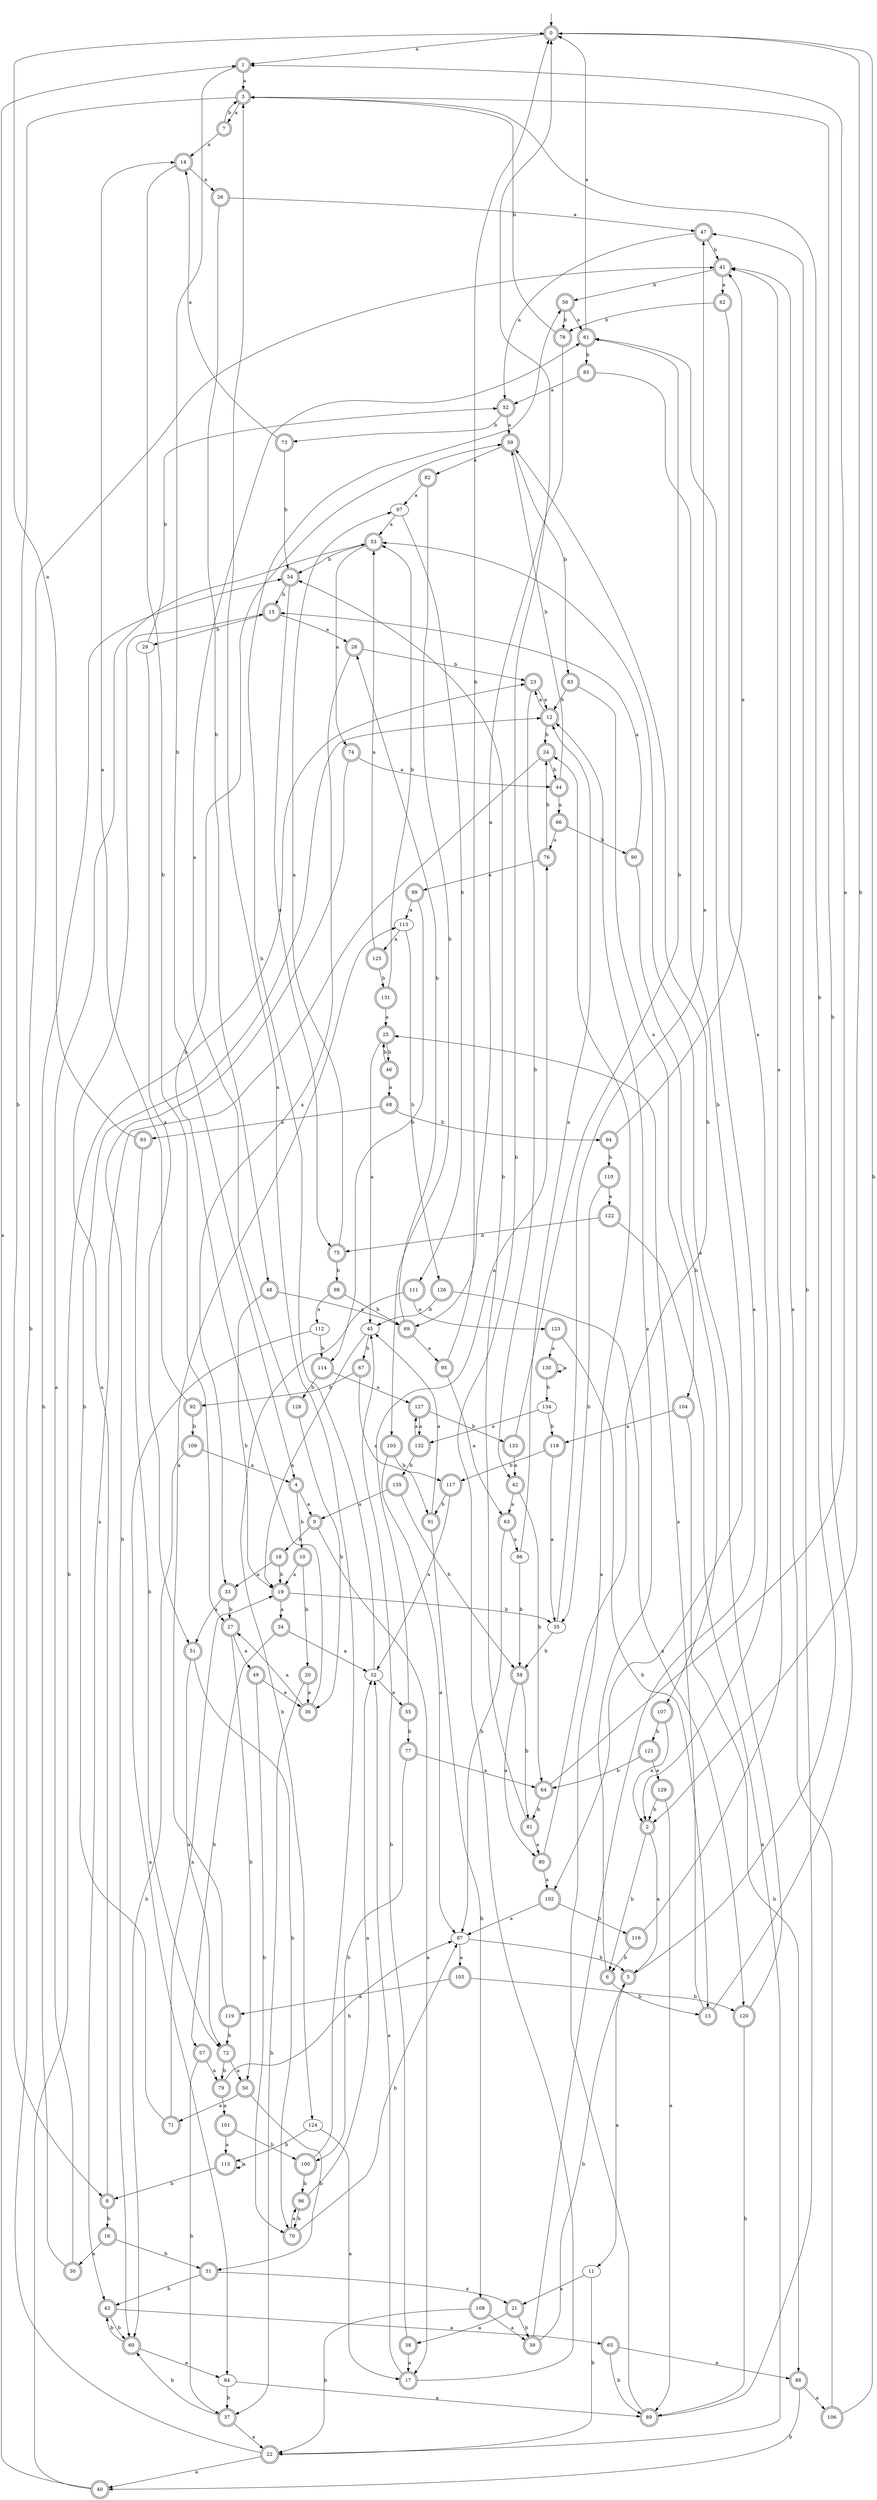 digraph RandomDFA {
  __start0 [label="", shape=none];
  __start0 -> 0 [label=""];
  0 [shape=circle] [shape=doublecircle]
  0 -> 1 [label="a"]
  0 -> 2 [label="b"]
  1 [shape=doublecircle]
  1 -> 3 [label="a"]
  1 -> 4 [label="b"]
  2 [shape=doublecircle]
  2 -> 5 [label="a"]
  2 -> 6 [label="b"]
  3 [shape=doublecircle]
  3 -> 7 [label="a"]
  3 -> 8 [label="b"]
  4 [shape=doublecircle]
  4 -> 9 [label="a"]
  4 -> 10 [label="b"]
  5 [shape=doublecircle]
  5 -> 11 [label="a"]
  5 -> 3 [label="b"]
  6 [shape=doublecircle]
  6 -> 12 [label="a"]
  6 -> 13 [label="b"]
  7 [shape=doublecircle]
  7 -> 14 [label="a"]
  7 -> 3 [label="b"]
  8 [shape=doublecircle]
  8 -> 15 [label="a"]
  8 -> 16 [label="b"]
  9 [shape=doublecircle]
  9 -> 17 [label="a"]
  9 -> 18 [label="b"]
  10 [shape=doublecircle]
  10 -> 19 [label="a"]
  10 -> 20 [label="b"]
  11
  11 -> 21 [label="a"]
  11 -> 22 [label="b"]
  12 [shape=doublecircle]
  12 -> 23 [label="a"]
  12 -> 24 [label="b"]
  13 [shape=doublecircle]
  13 -> 25 [label="a"]
  13 -> 3 [label="b"]
  14 [shape=doublecircle]
  14 -> 26 [label="a"]
  14 -> 27 [label="b"]
  15 [shape=doublecircle]
  15 -> 28 [label="a"]
  15 -> 29 [label="b"]
  16 [shape=doublecircle]
  16 -> 30 [label="a"]
  16 -> 31 [label="b"]
  17 [shape=doublecircle]
  17 -> 32 [label="a"]
  17 -> 0 [label="b"]
  18 [shape=doublecircle]
  18 -> 33 [label="a"]
  18 -> 19 [label="b"]
  19 [shape=doublecircle]
  19 -> 34 [label="a"]
  19 -> 35 [label="b"]
  20 [shape=doublecircle]
  20 -> 36 [label="a"]
  20 -> 37 [label="b"]
  21 [shape=doublecircle]
  21 -> 38 [label="a"]
  21 -> 39 [label="b"]
  22 [shape=doublecircle]
  22 -> 40 [label="a"]
  22 -> 41 [label="b"]
  23 [shape=doublecircle]
  23 -> 12 [label="a"]
  23 -> 42 [label="b"]
  24 [shape=doublecircle]
  24 -> 43 [label="a"]
  24 -> 44 [label="b"]
  25 [shape=doublecircle]
  25 -> 45 [label="a"]
  25 -> 46 [label="b"]
  26 [shape=doublecircle]
  26 -> 47 [label="a"]
  26 -> 48 [label="b"]
  27 [shape=doublecircle]
  27 -> 49 [label="a"]
  27 -> 50 [label="b"]
  28 [shape=doublecircle]
  28 -> 33 [label="a"]
  28 -> 23 [label="b"]
  29
  29 -> 51 [label="a"]
  29 -> 52 [label="b"]
  30 [shape=doublecircle]
  30 -> 53 [label="a"]
  30 -> 54 [label="b"]
  31 [shape=doublecircle]
  31 -> 21 [label="a"]
  31 -> 43 [label="b"]
  32
  32 -> 55 [label="a"]
  32 -> 56 [label="b"]
  33 [shape=doublecircle]
  33 -> 51 [label="a"]
  33 -> 27 [label="b"]
  34 [shape=doublecircle]
  34 -> 32 [label="a"]
  34 -> 57 [label="b"]
  35
  35 -> 47 [label="a"]
  35 -> 58 [label="b"]
  36 [shape=doublecircle]
  36 -> 27 [label="a"]
  36 -> 59 [label="b"]
  37 [shape=doublecircle]
  37 -> 22 [label="a"]
  37 -> 60 [label="b"]
  38 [shape=doublecircle]
  38 -> 17 [label="a"]
  38 -> 45 [label="b"]
  39 [shape=doublecircle]
  39 -> 61 [label="a"]
  39 -> 5 [label="b"]
  40 [shape=doublecircle]
  40 -> 1 [label="a"]
  40 -> 23 [label="b"]
  41 [shape=doublecircle]
  41 -> 62 [label="a"]
  41 -> 56 [label="b"]
  42 [shape=doublecircle]
  42 -> 63 [label="a"]
  42 -> 64 [label="b"]
  43 [shape=doublecircle]
  43 -> 65 [label="a"]
  43 -> 60 [label="b"]
  44 [shape=doublecircle]
  44 -> 66 [label="a"]
  44 -> 59 [label="b"]
  45
  45 -> 19 [label="a"]
  45 -> 67 [label="b"]
  46 [shape=doublecircle]
  46 -> 68 [label="a"]
  46 -> 25 [label="b"]
  47 [shape=doublecircle]
  47 -> 52 [label="a"]
  47 -> 41 [label="b"]
  48 [shape=doublecircle]
  48 -> 69 [label="a"]
  48 -> 19 [label="b"]
  49 [shape=doublecircle]
  49 -> 36 [label="a"]
  49 -> 70 [label="b"]
  50 [shape=doublecircle]
  50 -> 71 [label="a"]
  50 -> 31 [label="b"]
  51 [shape=doublecircle]
  51 -> 72 [label="a"]
  51 -> 70 [label="b"]
  52 [shape=doublecircle]
  52 -> 59 [label="a"]
  52 -> 73 [label="b"]
  53 [shape=doublecircle]
  53 -> 74 [label="a"]
  53 -> 54 [label="b"]
  54 [shape=doublecircle]
  54 -> 75 [label="a"]
  54 -> 15 [label="b"]
  55 [shape=doublecircle]
  55 -> 76 [label="a"]
  55 -> 77 [label="b"]
  56 [shape=doublecircle]
  56 -> 61 [label="a"]
  56 -> 78 [label="b"]
  57 [shape=doublecircle]
  57 -> 79 [label="a"]
  57 -> 37 [label="b"]
  58 [shape=doublecircle]
  58 -> 80 [label="a"]
  58 -> 81 [label="b"]
  59 [shape=doublecircle]
  59 -> 82 [label="a"]
  59 -> 83 [label="b"]
  60 [shape=doublecircle]
  60 -> 84 [label="a"]
  60 -> 43 [label="b"]
  61 [shape=doublecircle]
  61 -> 0 [label="a"]
  61 -> 85 [label="b"]
  62 [shape=doublecircle]
  62 -> 2 [label="a"]
  62 -> 78 [label="b"]
  63 [shape=doublecircle]
  63 -> 86 [label="a"]
  63 -> 87 [label="b"]
  64 [shape=doublecircle]
  64 -> 1 [label="a"]
  64 -> 81 [label="b"]
  65 [shape=doublecircle]
  65 -> 88 [label="a"]
  65 -> 89 [label="b"]
  66 [shape=doublecircle]
  66 -> 76 [label="a"]
  66 -> 90 [label="b"]
  67 [shape=doublecircle]
  67 -> 91 [label="a"]
  67 -> 92 [label="b"]
  68 [shape=doublecircle]
  68 -> 93 [label="a"]
  68 -> 94 [label="b"]
  69 [shape=doublecircle]
  69 -> 95 [label="a"]
  69 -> 28 [label="b"]
  70 [shape=doublecircle]
  70 -> 96 [label="a"]
  70 -> 87 [label="b"]
  71 [shape=doublecircle]
  71 -> 19 [label="a"]
  71 -> 12 [label="b"]
  72 [shape=doublecircle]
  72 -> 50 [label="a"]
  72 -> 79 [label="b"]
  73 [shape=doublecircle]
  73 -> 14 [label="a"]
  73 -> 54 [label="b"]
  74 [shape=doublecircle]
  74 -> 44 [label="a"]
  74 -> 60 [label="b"]
  75 [shape=doublecircle]
  75 -> 97 [label="a"]
  75 -> 98 [label="b"]
  76 [shape=doublecircle]
  76 -> 99 [label="a"]
  76 -> 24 [label="b"]
  77 [shape=doublecircle]
  77 -> 64 [label="a"]
  77 -> 100 [label="b"]
  78 [shape=doublecircle]
  78 -> 69 [label="a"]
  78 -> 3 [label="b"]
  79 [shape=doublecircle]
  79 -> 101 [label="a"]
  79 -> 87 [label="b"]
  80 [shape=doublecircle]
  80 -> 102 [label="a"]
  80 -> 59 [label="b"]
  81 [shape=doublecircle]
  81 -> 80 [label="a"]
  81 -> 54 [label="b"]
  82 [shape=doublecircle]
  82 -> 97 [label="a"]
  82 -> 103 [label="b"]
  83 [shape=doublecircle]
  83 -> 104 [label="a"]
  83 -> 12 [label="b"]
  84
  84 -> 89 [label="a"]
  84 -> 37 [label="b"]
  85 [shape=doublecircle]
  85 -> 52 [label="a"]
  85 -> 102 [label="b"]
  86
  86 -> 12 [label="a"]
  86 -> 58 [label="b"]
  87
  87 -> 105 [label="a"]
  87 -> 5 [label="b"]
  88 [shape=doublecircle]
  88 -> 106 [label="a"]
  88 -> 40 [label="b"]
  89 [shape=doublecircle]
  89 -> 24 [label="a"]
  89 -> 47 [label="b"]
  90 [shape=doublecircle]
  90 -> 15 [label="a"]
  90 -> 107 [label="b"]
  91 [shape=doublecircle]
  91 -> 45 [label="a"]
  91 -> 108 [label="b"]
  92 [shape=doublecircle]
  92 -> 14 [label="a"]
  92 -> 109 [label="b"]
  93 [shape=doublecircle]
  93 -> 0 [label="a"]
  93 -> 72 [label="b"]
  94 [shape=doublecircle]
  94 -> 41 [label="a"]
  94 -> 110 [label="b"]
  95 [shape=doublecircle]
  95 -> 63 [label="a"]
  95 -> 0 [label="b"]
  96 [shape=doublecircle]
  96 -> 32 [label="a"]
  96 -> 70 [label="b"]
  97
  97 -> 53 [label="a"]
  97 -> 111 [label="b"]
  98 [shape=doublecircle]
  98 -> 112 [label="a"]
  98 -> 69 [label="b"]
  99 [shape=doublecircle]
  99 -> 113 [label="a"]
  99 -> 114 [label="b"]
  100 [shape=doublecircle]
  100 -> 3 [label="a"]
  100 -> 96 [label="b"]
  101 [shape=doublecircle]
  101 -> 115 [label="a"]
  101 -> 100 [label="b"]
  102 [shape=doublecircle]
  102 -> 87 [label="a"]
  102 -> 116 [label="b"]
  103 [shape=doublecircle]
  103 -> 87 [label="a"]
  103 -> 117 [label="b"]
  104 [shape=doublecircle]
  104 -> 118 [label="a"]
  104 -> 88 [label="b"]
  105 [shape=doublecircle]
  105 -> 119 [label="a"]
  105 -> 120 [label="b"]
  106 [shape=doublecircle]
  106 -> 41 [label="a"]
  106 -> 0 [label="b"]
  107 [shape=doublecircle]
  107 -> 2 [label="a"]
  107 -> 121 [label="b"]
  108 [shape=doublecircle]
  108 -> 39 [label="a"]
  108 -> 22 [label="b"]
  109 [shape=doublecircle]
  109 -> 4 [label="a"]
  109 -> 60 [label="b"]
  110 [shape=doublecircle]
  110 -> 122 [label="a"]
  110 -> 35 [label="b"]
  111 [shape=doublecircle]
  111 -> 123 [label="a"]
  111 -> 124 [label="b"]
  112
  112 -> 84 [label="a"]
  112 -> 114 [label="b"]
  113
  113 -> 125 [label="a"]
  113 -> 126 [label="b"]
  114 [shape=doublecircle]
  114 -> 127 [label="a"]
  114 -> 128 [label="b"]
  115 [shape=doublecircle]
  115 -> 115 [label="a"]
  115 -> 8 [label="b"]
  116 [shape=doublecircle]
  116 -> 41 [label="a"]
  116 -> 6 [label="b"]
  117 [shape=doublecircle]
  117 -> 32 [label="a"]
  117 -> 91 [label="b"]
  118 [shape=doublecircle]
  118 -> 35 [label="a"]
  118 -> 117 [label="b"]
  119 [shape=doublecircle]
  119 -> 113 [label="a"]
  119 -> 72 [label="b"]
  120 [shape=doublecircle]
  120 -> 53 [label="a"]
  120 -> 89 [label="b"]
  121 [shape=doublecircle]
  121 -> 129 [label="a"]
  121 -> 64 [label="b"]
  122 [shape=doublecircle]
  122 -> 22 [label="a"]
  122 -> 75 [label="b"]
  123 [shape=doublecircle]
  123 -> 130 [label="a"]
  123 -> 13 [label="b"]
  124
  124 -> 17 [label="a"]
  124 -> 115 [label="b"]
  125 [shape=doublecircle]
  125 -> 53 [label="a"]
  125 -> 131 [label="b"]
  126 [shape=doublecircle]
  126 -> 120 [label="a"]
  126 -> 45 [label="b"]
  127 [shape=doublecircle]
  127 -> 132 [label="a"]
  127 -> 133 [label="b"]
  128 [shape=doublecircle]
  128 -> 61 [label="a"]
  128 -> 36 [label="b"]
  129 [shape=doublecircle]
  129 -> 89 [label="a"]
  129 -> 2 [label="b"]
  130 [shape=doublecircle]
  130 -> 130 [label="a"]
  130 -> 134 [label="b"]
  131 [shape=doublecircle]
  131 -> 25 [label="a"]
  131 -> 53 [label="b"]
  132 [shape=doublecircle]
  132 -> 127 [label="a"]
  132 -> 135 [label="b"]
  133 [shape=doublecircle]
  133 -> 42 [label="a"]
  133 -> 61 [label="b"]
  134
  134 -> 132 [label="a"]
  134 -> 118 [label="b"]
  135 [shape=doublecircle]
  135 -> 9 [label="a"]
  135 -> 58 [label="b"]
}
